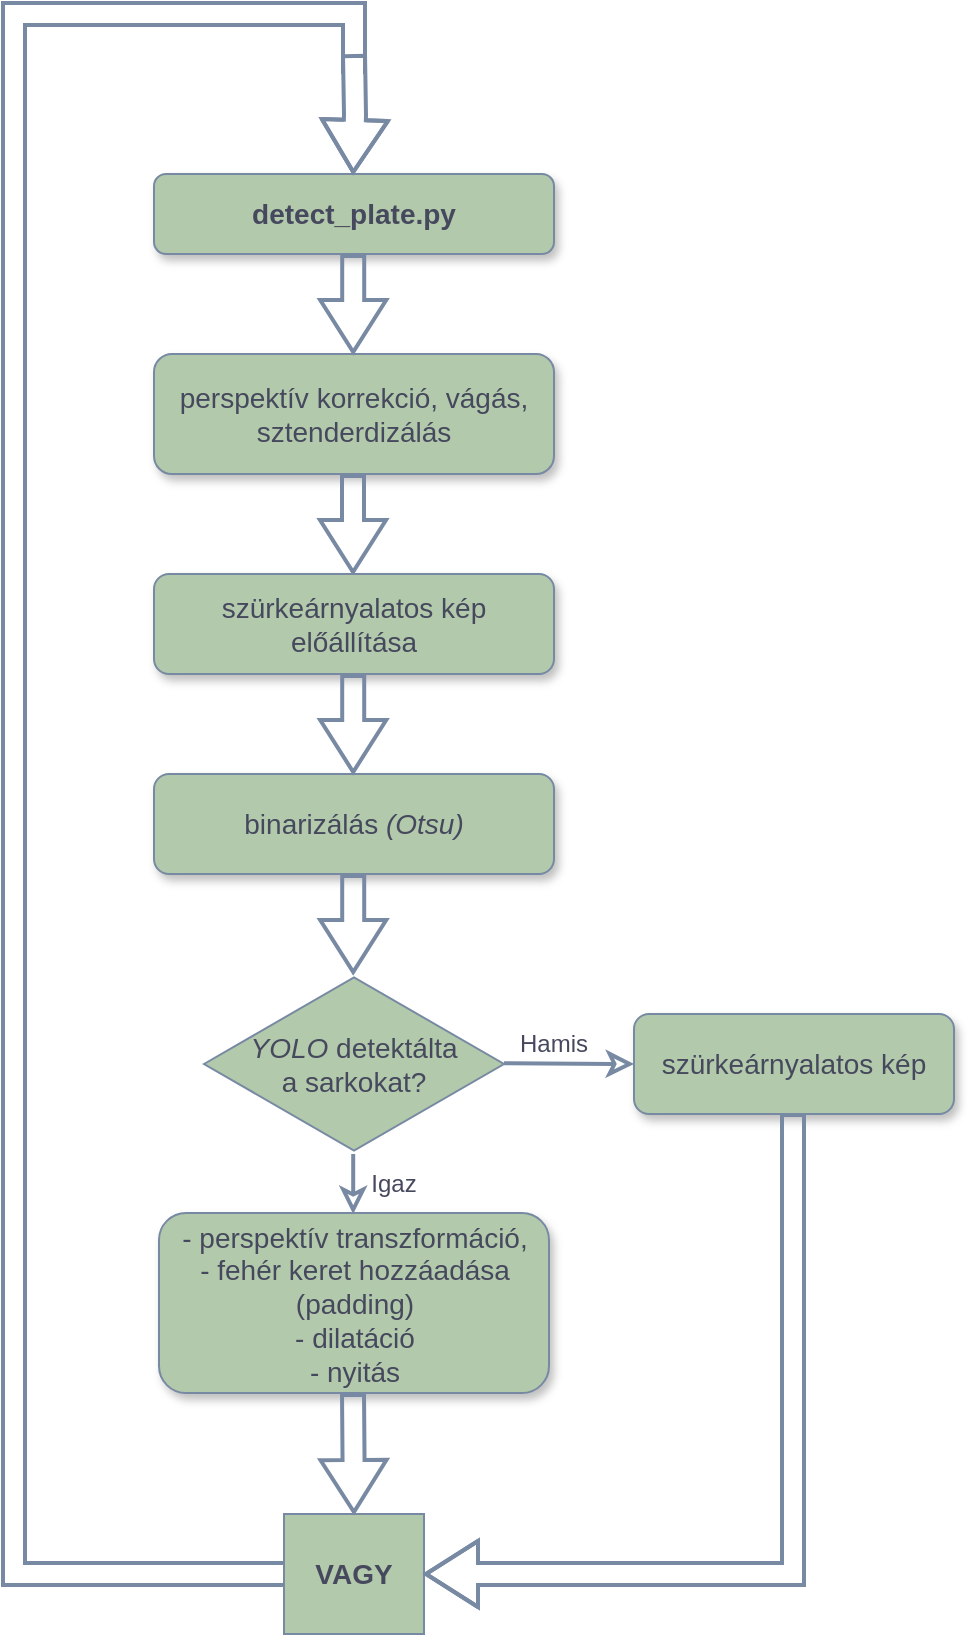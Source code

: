 <mxfile version="21.3.2" type="device">
  <diagram id="C5RBs43oDa-KdzZeNtuy" name="Page-1">
    <mxGraphModel dx="949" dy="1692" grid="1" gridSize="10" guides="1" tooltips="1" connect="1" arrows="1" fold="1" page="1" pageScale="1" pageWidth="827" pageHeight="1169" math="0" shadow="0">
      <root>
        <mxCell id="WIyWlLk6GJQsqaUBKTNV-0" />
        <mxCell id="WIyWlLk6GJQsqaUBKTNV-1" parent="WIyWlLk6GJQsqaUBKTNV-0" />
        <mxCell id="WIyWlLk6GJQsqaUBKTNV-3" value="&lt;font style=&quot;font-size: 14px;&quot;&gt;&lt;b&gt;detect_plate.py&lt;/b&gt;&lt;/font&gt;" style="rounded=1;whiteSpace=wrap;html=1;fontSize=12;glass=0;strokeWidth=1;shadow=1;labelBackgroundColor=none;fillColor=#B2C9AB;strokeColor=#788AA3;fontColor=#46495D;" parent="WIyWlLk6GJQsqaUBKTNV-1" vertex="1">
          <mxGeometry x="140" y="80" width="200" height="40" as="geometry" />
        </mxCell>
        <mxCell id="AcJniJlj3SQDIRmFu_If-0" value="&lt;span style=&quot;font-size: 14px;&quot;&gt;perspektív korrekció, vágás, sztenderdizálás&lt;/span&gt;" style="rounded=1;whiteSpace=wrap;html=1;labelBackgroundColor=none;fillColor=#B2C9AB;strokeColor=#788AA3;fontColor=#46495D;shadow=1;" vertex="1" parent="WIyWlLk6GJQsqaUBKTNV-1">
          <mxGeometry x="140" y="170" width="200" height="60" as="geometry" />
        </mxCell>
        <mxCell id="AcJniJlj3SQDIRmFu_If-6" value="" style="rounded=0;html=1;jettySize=auto;orthogonalLoop=1;fontSize=11;endArrow=classic;endFill=0;endSize=8;strokeWidth=2;shadow=0;labelBackgroundColor=none;edgeStyle=orthogonalEdgeStyle;shape=flexArrow;strokeColor=#788AA3;fontColor=default;startSize=8;fillColor=none;" edge="1" parent="WIyWlLk6GJQsqaUBKTNV-1">
          <mxGeometry relative="1" as="geometry">
            <mxPoint x="239.5" y="230" as="sourcePoint" />
            <mxPoint x="239.5" y="280" as="targetPoint" />
          </mxGeometry>
        </mxCell>
        <mxCell id="AcJniJlj3SQDIRmFu_If-44" value="" style="group" vertex="1" connectable="0" parent="WIyWlLk6GJQsqaUBKTNV-1">
          <mxGeometry x="160" y="30" width="200" height="540" as="geometry" />
        </mxCell>
        <mxCell id="AcJniJlj3SQDIRmFu_If-73" value="&lt;span style=&quot;font-size: 14px;&quot;&gt;binarizálás &lt;i&gt;(Otsu)&lt;/i&gt;&lt;/span&gt;" style="whiteSpace=wrap;html=1;rounded=1;labelBackgroundColor=none;fillColor=#B2C9AB;strokeColor=#788AA3;fontColor=#46495D;shadow=1;" vertex="1" parent="AcJniJlj3SQDIRmFu_If-44">
          <mxGeometry x="-20" y="350" width="200" height="50" as="geometry" />
        </mxCell>
        <mxCell id="AcJniJlj3SQDIRmFu_If-1" value="&lt;span style=&quot;font-size: 14px;&quot;&gt;szürkeárnyalatos kép előállítása&lt;/span&gt;" style="whiteSpace=wrap;html=1;rounded=1;labelBackgroundColor=none;fillColor=#B2C9AB;strokeColor=#788AA3;fontColor=#46495D;shadow=1;" vertex="1" parent="AcJniJlj3SQDIRmFu_If-44">
          <mxGeometry x="-20" y="250" width="200" height="50" as="geometry" />
        </mxCell>
        <mxCell id="AcJniJlj3SQDIRmFu_If-77" value="" style="rounded=0;html=1;jettySize=auto;orthogonalLoop=1;fontSize=11;endArrow=classic;endFill=0;endSize=8;strokeWidth=2;shadow=0;labelBackgroundColor=none;edgeStyle=orthogonalEdgeStyle;shape=flexArrow;strokeColor=#788AA3;fontColor=default;startSize=8;fillColor=none;" edge="1" parent="AcJniJlj3SQDIRmFu_If-44">
          <mxGeometry relative="1" as="geometry">
            <mxPoint x="79.6" y="90" as="sourcePoint" />
            <mxPoint x="79.6" y="140" as="targetPoint" />
          </mxGeometry>
        </mxCell>
        <mxCell id="AcJniJlj3SQDIRmFu_If-78" value="" style="rounded=0;html=1;jettySize=auto;orthogonalLoop=1;fontSize=11;endArrow=classic;endFill=0;endSize=8;strokeWidth=2;shadow=0;labelBackgroundColor=none;edgeStyle=orthogonalEdgeStyle;shape=flexArrow;strokeColor=#788AA3;fontColor=default;startSize=8;fillColor=none;" edge="1" parent="AcJniJlj3SQDIRmFu_If-44">
          <mxGeometry relative="1" as="geometry">
            <mxPoint x="79.6" y="300" as="sourcePoint" />
            <mxPoint x="79.6" y="350" as="targetPoint" />
          </mxGeometry>
        </mxCell>
        <mxCell id="AcJniJlj3SQDIRmFu_If-8" value="" style="rounded=0;html=1;jettySize=auto;orthogonalLoop=1;fontSize=11;endArrow=classic;endFill=0;endSize=8;strokeWidth=2;shadow=0;labelBackgroundColor=none;edgeStyle=orthogonalEdgeStyle;shape=flexArrow;strokeColor=#788AA3;fontColor=default;startSize=8;fillColor=none;" edge="1" parent="AcJniJlj3SQDIRmFu_If-44">
          <mxGeometry relative="1" as="geometry">
            <mxPoint x="79.6" y="400" as="sourcePoint" />
            <mxPoint x="79.6" y="450" as="targetPoint" />
          </mxGeometry>
        </mxCell>
        <mxCell id="AcJniJlj3SQDIRmFu_If-60" value="" style="html=1;whiteSpace=wrap;aspect=fixed;shape=isoRectangle;strokeColor=#788AA3;fontColor=#46495D;fillColor=#B2C9AB;" vertex="1" parent="AcJniJlj3SQDIRmFu_If-44">
          <mxGeometry x="5" y="450" width="150" height="90" as="geometry" />
        </mxCell>
        <mxCell id="AcJniJlj3SQDIRmFu_If-70" value="Hamis" style="text;html=1;strokeColor=none;fillColor=none;align=center;verticalAlign=middle;whiteSpace=wrap;rounded=0;fontColor=#46495D;" vertex="1" parent="AcJniJlj3SQDIRmFu_If-44">
          <mxGeometry x="150" y="470" width="60" height="30" as="geometry" />
        </mxCell>
        <mxCell id="AcJniJlj3SQDIRmFu_If-67" value="" style="endArrow=classic;html=1;rounded=0;strokeColor=#788AA3;fontColor=default;fillColor=none;labelBackgroundColor=none;endFill=0;endSize=8;strokeWidth=2;shadow=0;startSize=8;entryX=0;entryY=0.5;entryDx=0;entryDy=0;" edge="1" parent="AcJniJlj3SQDIRmFu_If-44" target="AcJniJlj3SQDIRmFu_If-74">
          <mxGeometry width="50" height="50" relative="1" as="geometry">
            <mxPoint x="155" y="494.6" as="sourcePoint" />
            <mxPoint x="195" y="494.6" as="targetPoint" />
          </mxGeometry>
        </mxCell>
        <mxCell id="AcJniJlj3SQDIRmFu_If-61" value="&lt;font style=&quot;font-size: 14px;&quot;&gt;&lt;i&gt;YOLO &lt;/i&gt;detektálta a sarkokat?&lt;/font&gt;" style="text;html=1;strokeColor=none;fillColor=none;align=center;verticalAlign=middle;whiteSpace=wrap;rounded=0;fontColor=#46495D;" vertex="1" parent="AcJniJlj3SQDIRmFu_If-44">
          <mxGeometry x="25" y="480" width="110" height="30" as="geometry" />
        </mxCell>
        <mxCell id="AcJniJlj3SQDIRmFu_If-92" value="" style="rounded=0;html=1;jettySize=auto;orthogonalLoop=1;fontSize=11;endArrow=classic;endFill=0;endSize=8;strokeWidth=2;shadow=0;labelBackgroundColor=none;edgeStyle=orthogonalEdgeStyle;shape=flexArrow;strokeColor=#788AA3;fontColor=default;startSize=8;fillColor=none;" edge="1" parent="AcJniJlj3SQDIRmFu_If-44">
          <mxGeometry relative="1" as="geometry">
            <mxPoint x="80" y="-10" as="sourcePoint" />
            <mxPoint x="79.6" y="50" as="targetPoint" />
          </mxGeometry>
        </mxCell>
        <mxCell id="AcJniJlj3SQDIRmFu_If-66" value="" style="endArrow=classic;html=1;rounded=0;strokeColor=#788AA3;fontColor=default;fillColor=none;labelBackgroundColor=none;endFill=0;endSize=8;strokeWidth=2;shadow=0;startSize=8;" edge="1" parent="WIyWlLk6GJQsqaUBKTNV-1">
          <mxGeometry width="50" height="50" relative="1" as="geometry">
            <mxPoint x="239.6" y="570" as="sourcePoint" />
            <mxPoint x="239.6" y="600" as="targetPoint" />
          </mxGeometry>
        </mxCell>
        <mxCell id="AcJniJlj3SQDIRmFu_If-68" value="Igaz" style="text;html=1;strokeColor=none;fillColor=none;align=center;verticalAlign=middle;whiteSpace=wrap;rounded=0;fontColor=#46495D;" vertex="1" parent="WIyWlLk6GJQsqaUBKTNV-1">
          <mxGeometry x="230" y="569.5" width="60" height="30" as="geometry" />
        </mxCell>
        <mxCell id="AcJniJlj3SQDIRmFu_If-71" value="&lt;span style=&quot;font-size: 14px;&quot;&gt;- perspektív transzformáció,&lt;br&gt;- fehér keret hozzáadása (padding)&lt;br&gt;- dilatáció&lt;br&gt;- nyitás&lt;br&gt;&lt;/span&gt;" style="whiteSpace=wrap;html=1;rounded=1;labelBackgroundColor=none;fillColor=#B2C9AB;strokeColor=#788AA3;fontColor=#46495D;shadow=1;" vertex="1" parent="WIyWlLk6GJQsqaUBKTNV-1">
          <mxGeometry x="142.5" y="599.5" width="195" height="90" as="geometry" />
        </mxCell>
        <mxCell id="AcJniJlj3SQDIRmFu_If-74" value="&lt;span style=&quot;font-size: 14px;&quot;&gt;szürkeárnyalatos kép&lt;/span&gt;" style="whiteSpace=wrap;html=1;rounded=1;labelBackgroundColor=none;fillColor=#B2C9AB;strokeColor=#788AA3;fontColor=#46495D;shadow=1;" vertex="1" parent="WIyWlLk6GJQsqaUBKTNV-1">
          <mxGeometry x="380" y="500" width="160" height="50" as="geometry" />
        </mxCell>
        <mxCell id="AcJniJlj3SQDIRmFu_If-90" value="" style="shape=link;endArrow=classic;html=1;rounded=0;strokeColor=#788AA3;fontColor=default;fillColor=none;labelBackgroundColor=none;endSize=8;startSize=8;shadow=0;strokeWidth=2;width=10;exitX=0;exitY=0.5;exitDx=0;exitDy=0;" edge="1" parent="WIyWlLk6GJQsqaUBKTNV-1" source="AcJniJlj3SQDIRmFu_If-100">
          <mxGeometry width="50" height="50" relative="1" as="geometry">
            <mxPoint x="190" y="760" as="sourcePoint" />
            <mxPoint x="240" y="30" as="targetPoint" />
            <Array as="points">
              <mxPoint x="140" y="780" />
              <mxPoint x="70" y="780" />
              <mxPoint x="70" />
              <mxPoint x="150" />
              <mxPoint x="240" />
            </Array>
          </mxGeometry>
        </mxCell>
        <mxCell id="AcJniJlj3SQDIRmFu_If-100" value="" style="rounded=0;whiteSpace=wrap;html=1;strokeColor=#788AA3;fontColor=#46495D;fillColor=#B2C9AB;" vertex="1" parent="WIyWlLk6GJQsqaUBKTNV-1">
          <mxGeometry x="205" y="750" width="70" height="60" as="geometry" />
        </mxCell>
        <mxCell id="AcJniJlj3SQDIRmFu_If-101" value="&lt;font style=&quot;font-size: 14px;&quot;&gt;&lt;b&gt;VAGY&lt;/b&gt;&lt;/font&gt;" style="text;html=1;strokeColor=none;fillColor=none;align=center;verticalAlign=middle;whiteSpace=wrap;rounded=0;fontColor=#46495D;" vertex="1" parent="WIyWlLk6GJQsqaUBKTNV-1">
          <mxGeometry x="210" y="765" width="60" height="30" as="geometry" />
        </mxCell>
        <mxCell id="AcJniJlj3SQDIRmFu_If-103" value="" style="rounded=0;html=1;jettySize=auto;orthogonalLoop=1;fontSize=11;endArrow=classic;endFill=0;endSize=8;strokeWidth=2;shadow=0;labelBackgroundColor=none;edgeStyle=orthogonalEdgeStyle;shape=flexArrow;strokeColor=#788AA3;fontColor=default;startSize=8;fillColor=none;entryX=0.5;entryY=0;entryDx=0;entryDy=0;" edge="1" parent="WIyWlLk6GJQsqaUBKTNV-1" target="AcJniJlj3SQDIRmFu_If-100">
          <mxGeometry relative="1" as="geometry">
            <mxPoint x="239.5" y="689.5" as="sourcePoint" />
            <mxPoint x="239.5" y="739.5" as="targetPoint" />
          </mxGeometry>
        </mxCell>
        <mxCell id="AcJniJlj3SQDIRmFu_If-105" value="" style="rounded=0;html=1;jettySize=auto;orthogonalLoop=1;fontSize=11;endArrow=classic;endFill=0;endSize=8;strokeWidth=2;shadow=0;labelBackgroundColor=none;edgeStyle=orthogonalEdgeStyle;shape=flexArrow;strokeColor=#788AA3;fontColor=default;startSize=8;fillColor=none;entryX=1;entryY=0.5;entryDx=0;entryDy=0;" edge="1" parent="WIyWlLk6GJQsqaUBKTNV-1" target="AcJniJlj3SQDIRmFu_If-100">
          <mxGeometry relative="1" as="geometry">
            <mxPoint x="459.5" y="549.5" as="sourcePoint" />
            <mxPoint x="460" y="800" as="targetPoint" />
            <Array as="points">
              <mxPoint x="460" y="780" />
            </Array>
          </mxGeometry>
        </mxCell>
      </root>
    </mxGraphModel>
  </diagram>
</mxfile>
